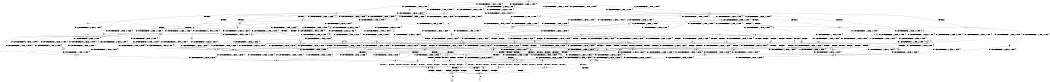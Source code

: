 digraph BCG {
size = "7, 10.5";
center = TRUE;
node [shape = circle];
0 [peripheries = 2];
0 -> 1 [label = "EX !0 !ATOMIC_EXCH_BRANCH (1, +0, FALSE, +0, 1, TRUE) !{}"];
0 -> 2 [label = "EX !2 !ATOMIC_EXCH_BRANCH (2, +1, TRUE, +0, 2, TRUE) !{}"];
0 -> 3 [label = "EX !1 !ATOMIC_EXCH_BRANCH (1, +1, TRUE, +0, 2, TRUE) !{}"];
0 -> 4 [label = "EX !0 !ATOMIC_EXCH_BRANCH (1, +0, FALSE, +0, 1, TRUE) !{}"];
0 -> 5 [label = "EX !2 !ATOMIC_EXCH_BRANCH (2, +1, TRUE, +0, 2, TRUE) !{}"];
0 -> 6 [label = "EX !1 !ATOMIC_EXCH_BRANCH (1, +1, TRUE, +0, 2, TRUE) !{}"];
1 -> 7 [label = "EX !2 !ATOMIC_EXCH_BRANCH (2, +1, TRUE, +0, 2, TRUE) !{}"];
2 -> 8 [label = "EX !0 !ATOMIC_EXCH_BRANCH (1, +0, FALSE, +0, 1, TRUE) !{}"];
3 -> 9 [label = "EX !0 !ATOMIC_EXCH_BRANCH (1, +0, FALSE, +0, 1, FALSE) !{}"];
4 -> 1 [label = "EX !0 !ATOMIC_EXCH_BRANCH (1, +0, FALSE, +0, 1, TRUE) !{}"];
4 -> 7 [label = "EX !2 !ATOMIC_EXCH_BRANCH (2, +1, TRUE, +0, 2, TRUE) !{}"];
4 -> 10 [label = "EX !1 !ATOMIC_EXCH_BRANCH (1, +1, TRUE, +0, 2, TRUE) !{}"];
4 -> 4 [label = "EX !0 !ATOMIC_EXCH_BRANCH (1, +0, FALSE, +0, 1, TRUE) !{}"];
4 -> 11 [label = "EX !2 !ATOMIC_EXCH_BRANCH (2, +1, TRUE, +0, 2, TRUE) !{}"];
4 -> 12 [label = "EX !1 !ATOMIC_EXCH_BRANCH (1, +1, TRUE, +0, 2, TRUE) !{}"];
5 -> 8 [label = "EX !0 !ATOMIC_EXCH_BRANCH (1, +0, FALSE, +0, 1, TRUE) !{}"];
5 -> 13 [label = "EX !1 !ATOMIC_EXCH_BRANCH (1, +1, TRUE, +0, 2, TRUE) !{}"];
5 -> 14 [label = "TERMINATE !2"];
5 -> 15 [label = "EX !0 !ATOMIC_EXCH_BRANCH (1, +0, FALSE, +0, 1, TRUE) !{}"];
5 -> 16 [label = "EX !1 !ATOMIC_EXCH_BRANCH (1, +1, TRUE, +0, 2, TRUE) !{}"];
5 -> 17 [label = "TERMINATE !2"];
6 -> 9 [label = "EX !0 !ATOMIC_EXCH_BRANCH (1, +0, FALSE, +0, 1, FALSE) !{}"];
6 -> 18 [label = "EX !2 !ATOMIC_EXCH_BRANCH (2, +1, TRUE, +0, 2, TRUE) !{}"];
6 -> 19 [label = "TERMINATE !1"];
6 -> 20 [label = "EX !0 !ATOMIC_EXCH_BRANCH (1, +0, FALSE, +0, 1, FALSE) !{}"];
6 -> 21 [label = "EX !2 !ATOMIC_EXCH_BRANCH (2, +1, TRUE, +0, 2, TRUE) !{}"];
6 -> 22 [label = "TERMINATE !1"];
7 -> 8 [label = "EX !0 !ATOMIC_EXCH_BRANCH (1, +0, FALSE, +0, 1, TRUE) !{}"];
8 -> 23 [label = "EX !1 !ATOMIC_EXCH_BRANCH (1, +1, TRUE, +0, 2, TRUE) !{}"];
9 -> 24 [label = "EX !0 !ATOMIC_EXCH_BRANCH (2, +0, FALSE, +0, 2, TRUE) !{}"];
10 -> 9 [label = "EX !0 !ATOMIC_EXCH_BRANCH (1, +0, FALSE, +0, 1, FALSE) !{}"];
11 -> 8 [label = "EX !0 !ATOMIC_EXCH_BRANCH (1, +0, FALSE, +0, 1, TRUE) !{}"];
11 -> 23 [label = "EX !1 !ATOMIC_EXCH_BRANCH (1, +1, TRUE, +0, 2, TRUE) !{}"];
11 -> 25 [label = "TERMINATE !2"];
11 -> 15 [label = "EX !0 !ATOMIC_EXCH_BRANCH (1, +0, FALSE, +0, 1, TRUE) !{}"];
11 -> 26 [label = "EX !1 !ATOMIC_EXCH_BRANCH (1, +1, TRUE, +0, 2, TRUE) !{}"];
11 -> 27 [label = "TERMINATE !2"];
12 -> 9 [label = "EX !0 !ATOMIC_EXCH_BRANCH (1, +0, FALSE, +0, 1, FALSE) !{}"];
12 -> 28 [label = "EX !2 !ATOMIC_EXCH_BRANCH (2, +1, TRUE, +0, 2, TRUE) !{}"];
12 -> 29 [label = "TERMINATE !1"];
12 -> 20 [label = "EX !0 !ATOMIC_EXCH_BRANCH (1, +0, FALSE, +0, 1, FALSE) !{}"];
12 -> 30 [label = "EX !2 !ATOMIC_EXCH_BRANCH (2, +1, TRUE, +0, 2, TRUE) !{}"];
12 -> 31 [label = "TERMINATE !1"];
13 -> 32 [label = "EX !0 !ATOMIC_EXCH_BRANCH (1, +0, FALSE, +0, 1, FALSE) !{}"];
14 -> 33 [label = "EX !0 !ATOMIC_EXCH_BRANCH (1, +0, FALSE, +0, 1, TRUE) !{}"];
15 -> 8 [label = "EX !0 !ATOMIC_EXCH_BRANCH (1, +0, FALSE, +0, 1, TRUE) !{}"];
15 -> 23 [label = "EX !1 !ATOMIC_EXCH_BRANCH (1, +1, TRUE, +0, 2, TRUE) !{}"];
15 -> 25 [label = "TERMINATE !2"];
15 -> 15 [label = "EX !0 !ATOMIC_EXCH_BRANCH (1, +0, FALSE, +0, 1, TRUE) !{}"];
15 -> 26 [label = "EX !1 !ATOMIC_EXCH_BRANCH (1, +1, TRUE, +0, 2, TRUE) !{}"];
15 -> 27 [label = "TERMINATE !2"];
16 -> 32 [label = "EX !0 !ATOMIC_EXCH_BRANCH (1, +0, FALSE, +0, 1, FALSE) !{}"];
16 -> 34 [label = "TERMINATE !2"];
16 -> 35 [label = "TERMINATE !1"];
16 -> 36 [label = "EX !0 !ATOMIC_EXCH_BRANCH (1, +0, FALSE, +0, 1, FALSE) !{}"];
16 -> 37 [label = "TERMINATE !2"];
16 -> 38 [label = "TERMINATE !1"];
17 -> 33 [label = "EX !0 !ATOMIC_EXCH_BRANCH (1, +0, FALSE, +0, 1, TRUE) !{}"];
17 -> 39 [label = "EX !1 !ATOMIC_EXCH_BRANCH (1, +1, TRUE, +0, 2, TRUE) !{}"];
17 -> 40 [label = "EX !0 !ATOMIC_EXCH_BRANCH (1, +0, FALSE, +0, 1, TRUE) !{}"];
17 -> 41 [label = "EX !1 !ATOMIC_EXCH_BRANCH (1, +1, TRUE, +0, 2, TRUE) !{}"];
18 -> 32 [label = "EX !0 !ATOMIC_EXCH_BRANCH (1, +0, FALSE, +0, 1, FALSE) !{}"];
19 -> 42 [label = "EX !0 !ATOMIC_EXCH_BRANCH (1, +0, FALSE, +0, 1, FALSE) !{}"];
20 -> 24 [label = "EX !0 !ATOMIC_EXCH_BRANCH (2, +0, FALSE, +0, 2, TRUE) !{}"];
20 -> 43 [label = "EX !2 !ATOMIC_EXCH_BRANCH (2, +1, TRUE, +0, 2, TRUE) !{}"];
20 -> 44 [label = "TERMINATE !1"];
20 -> 45 [label = "EX !0 !ATOMIC_EXCH_BRANCH (2, +0, FALSE, +0, 2, TRUE) !{}"];
20 -> 46 [label = "EX !2 !ATOMIC_EXCH_BRANCH (2, +1, TRUE, +0, 2, TRUE) !{}"];
20 -> 47 [label = "TERMINATE !1"];
21 -> 32 [label = "EX !0 !ATOMIC_EXCH_BRANCH (1, +0, FALSE, +0, 1, FALSE) !{}"];
21 -> 34 [label = "TERMINATE !2"];
21 -> 35 [label = "TERMINATE !1"];
21 -> 36 [label = "EX !0 !ATOMIC_EXCH_BRANCH (1, +0, FALSE, +0, 1, FALSE) !{}"];
21 -> 37 [label = "TERMINATE !2"];
21 -> 38 [label = "TERMINATE !1"];
22 -> 42 [label = "EX !0 !ATOMIC_EXCH_BRANCH (1, +0, FALSE, +0, 1, FALSE) !{}"];
22 -> 48 [label = "EX !2 !ATOMIC_EXCH_BRANCH (2, +1, TRUE, +0, 2, TRUE) !{}"];
22 -> 49 [label = "EX !0 !ATOMIC_EXCH_BRANCH (1, +0, FALSE, +0, 1, FALSE) !{}"];
22 -> 50 [label = "EX !2 !ATOMIC_EXCH_BRANCH (2, +1, TRUE, +0, 2, TRUE) !{}"];
23 -> 32 [label = "EX !0 !ATOMIC_EXCH_BRANCH (1, +0, FALSE, +0, 1, FALSE) !{}"];
24 -> 43 [label = "EX !2 !ATOMIC_EXCH_BRANCH (2, +1, TRUE, +0, 2, TRUE) !{}"];
25 -> 51 [label = "EX !1 !ATOMIC_EXCH_BRANCH (1, +1, TRUE, +0, 2, TRUE) !{}"];
26 -> 32 [label = "EX !0 !ATOMIC_EXCH_BRANCH (1, +0, FALSE, +0, 1, FALSE) !{}"];
26 -> 52 [label = "TERMINATE !2"];
26 -> 53 [label = "TERMINATE !1"];
26 -> 36 [label = "EX !0 !ATOMIC_EXCH_BRANCH (1, +0, FALSE, +0, 1, FALSE) !{}"];
26 -> 54 [label = "TERMINATE !2"];
26 -> 55 [label = "TERMINATE !1"];
27 -> 51 [label = "EX !1 !ATOMIC_EXCH_BRANCH (1, +1, TRUE, +0, 2, TRUE) !{}"];
27 -> 33 [label = "EX !0 !ATOMIC_EXCH_BRANCH (1, +0, FALSE, +0, 1, TRUE) !{}"];
27 -> 56 [label = "EX !1 !ATOMIC_EXCH_BRANCH (1, +1, TRUE, +0, 2, TRUE) !{}"];
27 -> 40 [label = "EX !0 !ATOMIC_EXCH_BRANCH (1, +0, FALSE, +0, 1, TRUE) !{}"];
28 -> 32 [label = "EX !0 !ATOMIC_EXCH_BRANCH (1, +0, FALSE, +0, 1, FALSE) !{}"];
29 -> 57 [label = "EX !2 !ATOMIC_EXCH_BRANCH (2, +1, TRUE, +0, 2, TRUE) !{}"];
30 -> 32 [label = "EX !0 !ATOMIC_EXCH_BRANCH (1, +0, FALSE, +0, 1, FALSE) !{}"];
30 -> 52 [label = "TERMINATE !2"];
30 -> 53 [label = "TERMINATE !1"];
30 -> 36 [label = "EX !0 !ATOMIC_EXCH_BRANCH (1, +0, FALSE, +0, 1, FALSE) !{}"];
30 -> 54 [label = "TERMINATE !2"];
30 -> 55 [label = "TERMINATE !1"];
31 -> 57 [label = "EX !2 !ATOMIC_EXCH_BRANCH (2, +1, TRUE, +0, 2, TRUE) !{}"];
31 -> 42 [label = "EX !0 !ATOMIC_EXCH_BRANCH (1, +0, FALSE, +0, 1, FALSE) !{}"];
31 -> 58 [label = "EX !2 !ATOMIC_EXCH_BRANCH (2, +1, TRUE, +0, 2, TRUE) !{}"];
31 -> 49 [label = "EX !0 !ATOMIC_EXCH_BRANCH (1, +0, FALSE, +0, 1, FALSE) !{}"];
32 -> 59 [label = "EX !0 !ATOMIC_EXCH_BRANCH (2, +0, FALSE, +0, 2, FALSE) !{}"];
33 -> 51 [label = "EX !1 !ATOMIC_EXCH_BRANCH (1, +1, TRUE, +0, 2, TRUE) !{}"];
34 -> 60 [label = "EX !0 !ATOMIC_EXCH_BRANCH (1, +0, FALSE, +0, 1, FALSE) !{}"];
35 -> 61 [label = "EX !0 !ATOMIC_EXCH_BRANCH (1, +0, FALSE, +0, 1, FALSE) !{}"];
36 -> 59 [label = "EX !0 !ATOMIC_EXCH_BRANCH (2, +0, FALSE, +0, 2, FALSE) !{}"];
36 -> 62 [label = "TERMINATE !2"];
36 -> 63 [label = "TERMINATE !1"];
36 -> 64 [label = "EX !0 !ATOMIC_EXCH_BRANCH (2, +0, FALSE, +0, 2, FALSE) !{}"];
36 -> 65 [label = "TERMINATE !2"];
36 -> 66 [label = "TERMINATE !1"];
37 -> 60 [label = "EX !0 !ATOMIC_EXCH_BRANCH (1, +0, FALSE, +0, 1, FALSE) !{}"];
37 -> 67 [label = "TERMINATE !1"];
37 -> 68 [label = "EX !0 !ATOMIC_EXCH_BRANCH (1, +0, FALSE, +0, 1, FALSE) !{}"];
37 -> 69 [label = "TERMINATE !1"];
38 -> 61 [label = "EX !0 !ATOMIC_EXCH_BRANCH (1, +0, FALSE, +0, 1, FALSE) !{}"];
38 -> 67 [label = "TERMINATE !2"];
38 -> 70 [label = "EX !0 !ATOMIC_EXCH_BRANCH (1, +0, FALSE, +0, 1, FALSE) !{}"];
38 -> 69 [label = "TERMINATE !2"];
39 -> 60 [label = "EX !0 !ATOMIC_EXCH_BRANCH (1, +0, FALSE, +0, 1, FALSE) !{}"];
40 -> 33 [label = "EX !0 !ATOMIC_EXCH_BRANCH (1, +0, FALSE, +0, 1, TRUE) !{}"];
40 -> 51 [label = "EX !1 !ATOMIC_EXCH_BRANCH (1, +1, TRUE, +0, 2, TRUE) !{}"];
40 -> 40 [label = "EX !0 !ATOMIC_EXCH_BRANCH (1, +0, FALSE, +0, 1, TRUE) !{}"];
40 -> 56 [label = "EX !1 !ATOMIC_EXCH_BRANCH (1, +1, TRUE, +0, 2, TRUE) !{}"];
41 -> 60 [label = "EX !0 !ATOMIC_EXCH_BRANCH (1, +0, FALSE, +0, 1, FALSE) !{}"];
41 -> 67 [label = "TERMINATE !1"];
41 -> 68 [label = "EX !0 !ATOMIC_EXCH_BRANCH (1, +0, FALSE, +0, 1, FALSE) !{}"];
41 -> 69 [label = "TERMINATE !1"];
42 -> 71 [label = "EX !0 !ATOMIC_EXCH_BRANCH (2, +0, FALSE, +0, 2, TRUE) !{}"];
43 -> 59 [label = "EX !0 !ATOMIC_EXCH_BRANCH (2, +0, FALSE, +0, 2, FALSE) !{}"];
44 -> 72 [label = "EX !2 !ATOMIC_EXCH_BRANCH (2, +1, TRUE, +0, 2, TRUE) !{}"];
45 -> 24 [label = "EX !0 !ATOMIC_EXCH_BRANCH (2, +0, FALSE, +0, 2, TRUE) !{}"];
45 -> 43 [label = "EX !2 !ATOMIC_EXCH_BRANCH (2, +1, TRUE, +0, 2, TRUE) !{}"];
45 -> 44 [label = "TERMINATE !1"];
45 -> 45 [label = "EX !0 !ATOMIC_EXCH_BRANCH (2, +0, FALSE, +0, 2, TRUE) !{}"];
45 -> 46 [label = "EX !2 !ATOMIC_EXCH_BRANCH (2, +1, TRUE, +0, 2, TRUE) !{}"];
45 -> 47 [label = "TERMINATE !1"];
46 -> 59 [label = "EX !0 !ATOMIC_EXCH_BRANCH (2, +0, FALSE, +0, 2, FALSE) !{}"];
46 -> 62 [label = "TERMINATE !2"];
46 -> 63 [label = "TERMINATE !1"];
46 -> 64 [label = "EX !0 !ATOMIC_EXCH_BRANCH (2, +0, FALSE, +0, 2, FALSE) !{}"];
46 -> 65 [label = "TERMINATE !2"];
46 -> 66 [label = "TERMINATE !1"];
47 -> 72 [label = "EX !2 !ATOMIC_EXCH_BRANCH (2, +1, TRUE, +0, 2, TRUE) !{}"];
47 -> 71 [label = "EX !0 !ATOMIC_EXCH_BRANCH (2, +0, FALSE, +0, 2, TRUE) !{}"];
47 -> 73 [label = "EX !2 !ATOMIC_EXCH_BRANCH (2, +1, TRUE, +0, 2, TRUE) !{}"];
47 -> 74 [label = "EX !0 !ATOMIC_EXCH_BRANCH (2, +0, FALSE, +0, 2, TRUE) !{}"];
48 -> 61 [label = "EX !0 !ATOMIC_EXCH_BRANCH (1, +0, FALSE, +0, 1, FALSE) !{}"];
49 -> 71 [label = "EX !0 !ATOMIC_EXCH_BRANCH (2, +0, FALSE, +0, 2, TRUE) !{}"];
49 -> 72 [label = "EX !2 !ATOMIC_EXCH_BRANCH (2, +1, TRUE, +0, 2, TRUE) !{}"];
49 -> 74 [label = "EX !0 !ATOMIC_EXCH_BRANCH (2, +0, FALSE, +0, 2, TRUE) !{}"];
49 -> 73 [label = "EX !2 !ATOMIC_EXCH_BRANCH (2, +1, TRUE, +0, 2, TRUE) !{}"];
50 -> 61 [label = "EX !0 !ATOMIC_EXCH_BRANCH (1, +0, FALSE, +0, 1, FALSE) !{}"];
50 -> 67 [label = "TERMINATE !2"];
50 -> 70 [label = "EX !0 !ATOMIC_EXCH_BRANCH (1, +0, FALSE, +0, 1, FALSE) !{}"];
50 -> 69 [label = "TERMINATE !2"];
51 -> 60 [label = "EX !0 !ATOMIC_EXCH_BRANCH (1, +0, FALSE, +0, 1, FALSE) !{}"];
52 -> 75 [label = "TERMINATE !1"];
53 -> 75 [label = "TERMINATE !2"];
54 -> 75 [label = "TERMINATE !1"];
54 -> 60 [label = "EX !0 !ATOMIC_EXCH_BRANCH (1, +0, FALSE, +0, 1, FALSE) !{}"];
54 -> 76 [label = "TERMINATE !1"];
54 -> 68 [label = "EX !0 !ATOMIC_EXCH_BRANCH (1, +0, FALSE, +0, 1, FALSE) !{}"];
55 -> 75 [label = "TERMINATE !2"];
55 -> 61 [label = "EX !0 !ATOMIC_EXCH_BRANCH (1, +0, FALSE, +0, 1, FALSE) !{}"];
55 -> 76 [label = "TERMINATE !2"];
55 -> 70 [label = "EX !0 !ATOMIC_EXCH_BRANCH (1, +0, FALSE, +0, 1, FALSE) !{}"];
56 -> 60 [label = "EX !0 !ATOMIC_EXCH_BRANCH (1, +0, FALSE, +0, 1, FALSE) !{}"];
56 -> 75 [label = "TERMINATE !1"];
56 -> 68 [label = "EX !0 !ATOMIC_EXCH_BRANCH (1, +0, FALSE, +0, 1, FALSE) !{}"];
56 -> 76 [label = "TERMINATE !1"];
57 -> 61 [label = "EX !0 !ATOMIC_EXCH_BRANCH (1, +0, FALSE, +0, 1, FALSE) !{}"];
58 -> 61 [label = "EX !0 !ATOMIC_EXCH_BRANCH (1, +0, FALSE, +0, 1, FALSE) !{}"];
58 -> 75 [label = "TERMINATE !2"];
58 -> 70 [label = "EX !0 !ATOMIC_EXCH_BRANCH (1, +0, FALSE, +0, 1, FALSE) !{}"];
58 -> 76 [label = "TERMINATE !2"];
59 -> 77 [label = "TERMINATE !0"];
60 -> 78 [label = "EX !0 !ATOMIC_EXCH_BRANCH (2, +0, FALSE, +0, 2, FALSE) !{}"];
61 -> 79 [label = "EX !0 !ATOMIC_EXCH_BRANCH (2, +0, FALSE, +0, 2, FALSE) !{}"];
62 -> 80 [label = "TERMINATE !1"];
63 -> 80 [label = "TERMINATE !2"];
64 -> 77 [label = "TERMINATE !0"];
64 -> 81 [label = "TERMINATE !2"];
64 -> 82 [label = "TERMINATE !1"];
64 -> 83 [label = "TERMINATE !0"];
64 -> 84 [label = "TERMINATE !2"];
64 -> 85 [label = "TERMINATE !1"];
65 -> 80 [label = "TERMINATE !1"];
65 -> 78 [label = "EX !0 !ATOMIC_EXCH_BRANCH (2, +0, FALSE, +0, 2, FALSE) !{}"];
65 -> 86 [label = "TERMINATE !1"];
65 -> 87 [label = "EX !0 !ATOMIC_EXCH_BRANCH (2, +0, FALSE, +0, 2, FALSE) !{}"];
66 -> 80 [label = "TERMINATE !2"];
66 -> 79 [label = "EX !0 !ATOMIC_EXCH_BRANCH (2, +0, FALSE, +0, 2, FALSE) !{}"];
66 -> 86 [label = "TERMINATE !2"];
66 -> 88 [label = "EX !0 !ATOMIC_EXCH_BRANCH (2, +0, FALSE, +0, 2, FALSE) !{}"];
67 -> 89 [label = "EX !0 !ATOMIC_EXCH_BRANCH (1, +0, FALSE, +0, 1, FALSE) !{}"];
68 -> 78 [label = "EX !0 !ATOMIC_EXCH_BRANCH (2, +0, FALSE, +0, 2, FALSE) !{}"];
68 -> 80 [label = "TERMINATE !1"];
68 -> 87 [label = "EX !0 !ATOMIC_EXCH_BRANCH (2, +0, FALSE, +0, 2, FALSE) !{}"];
68 -> 86 [label = "TERMINATE !1"];
69 -> 89 [label = "EX !0 !ATOMIC_EXCH_BRANCH (1, +0, FALSE, +0, 1, FALSE) !{}"];
69 -> 90 [label = "EX !0 !ATOMIC_EXCH_BRANCH (1, +0, FALSE, +0, 1, FALSE) !{}"];
70 -> 79 [label = "EX !0 !ATOMIC_EXCH_BRANCH (2, +0, FALSE, +0, 2, FALSE) !{}"];
70 -> 80 [label = "TERMINATE !2"];
70 -> 88 [label = "EX !0 !ATOMIC_EXCH_BRANCH (2, +0, FALSE, +0, 2, FALSE) !{}"];
70 -> 86 [label = "TERMINATE !2"];
71 -> 72 [label = "EX !2 !ATOMIC_EXCH_BRANCH (2, +1, TRUE, +0, 2, TRUE) !{}"];
72 -> 79 [label = "EX !0 !ATOMIC_EXCH_BRANCH (2, +0, FALSE, +0, 2, FALSE) !{}"];
73 -> 79 [label = "EX !0 !ATOMIC_EXCH_BRANCH (2, +0, FALSE, +0, 2, FALSE) !{}"];
73 -> 80 [label = "TERMINATE !2"];
73 -> 88 [label = "EX !0 !ATOMIC_EXCH_BRANCH (2, +0, FALSE, +0, 2, FALSE) !{}"];
73 -> 86 [label = "TERMINATE !2"];
74 -> 71 [label = "EX !0 !ATOMIC_EXCH_BRANCH (2, +0, FALSE, +0, 2, TRUE) !{}"];
74 -> 72 [label = "EX !2 !ATOMIC_EXCH_BRANCH (2, +1, TRUE, +0, 2, TRUE) !{}"];
74 -> 74 [label = "EX !0 !ATOMIC_EXCH_BRANCH (2, +0, FALSE, +0, 2, TRUE) !{}"];
74 -> 73 [label = "EX !2 !ATOMIC_EXCH_BRANCH (2, +1, TRUE, +0, 2, TRUE) !{}"];
75 -> 89 [label = "EX !0 !ATOMIC_EXCH_BRANCH (1, +0, FALSE, +0, 1, FALSE) !{}"];
76 -> 89 [label = "EX !0 !ATOMIC_EXCH_BRANCH (1, +0, FALSE, +0, 1, FALSE) !{}"];
76 -> 90 [label = "EX !0 !ATOMIC_EXCH_BRANCH (1, +0, FALSE, +0, 1, FALSE) !{}"];
77 -> 91 [label = "TERMINATE !2"];
78 -> 91 [label = "TERMINATE !0"];
79 -> 92 [label = "TERMINATE !0"];
80 -> 93 [label = "EX !0 !ATOMIC_EXCH_BRANCH (2, +0, FALSE, +0, 2, FALSE) !{}"];
81 -> 91 [label = "TERMINATE !0"];
82 -> 92 [label = "TERMINATE !0"];
83 -> 91 [label = "TERMINATE !2"];
83 -> 92 [label = "TERMINATE !1"];
83 -> 94 [label = "TERMINATE !2"];
83 -> 95 [label = "TERMINATE !1"];
84 -> 91 [label = "TERMINATE !0"];
84 -> 96 [label = "TERMINATE !1"];
84 -> 94 [label = "TERMINATE !0"];
84 -> 97 [label = "TERMINATE !1"];
85 -> 92 [label = "TERMINATE !0"];
85 -> 96 [label = "TERMINATE !2"];
85 -> 95 [label = "TERMINATE !0"];
85 -> 97 [label = "TERMINATE !2"];
86 -> 93 [label = "EX !0 !ATOMIC_EXCH_BRANCH (2, +0, FALSE, +0, 2, FALSE) !{}"];
86 -> 98 [label = "EX !0 !ATOMIC_EXCH_BRANCH (2, +0, FALSE, +0, 2, FALSE) !{}"];
87 -> 91 [label = "TERMINATE !0"];
87 -> 96 [label = "TERMINATE !1"];
87 -> 94 [label = "TERMINATE !0"];
87 -> 97 [label = "TERMINATE !1"];
88 -> 92 [label = "TERMINATE !0"];
88 -> 96 [label = "TERMINATE !2"];
88 -> 95 [label = "TERMINATE !0"];
88 -> 97 [label = "TERMINATE !2"];
89 -> 93 [label = "EX !0 !ATOMIC_EXCH_BRANCH (2, +0, FALSE, +0, 2, FALSE) !{}"];
90 -> 93 [label = "EX !0 !ATOMIC_EXCH_BRANCH (2, +0, FALSE, +0, 2, FALSE) !{}"];
90 -> 98 [label = "EX !0 !ATOMIC_EXCH_BRANCH (2, +0, FALSE, +0, 2, FALSE) !{}"];
91 -> 99 [label = "TERMINATE !1"];
92 -> 99 [label = "TERMINATE !2"];
93 -> 99 [label = "TERMINATE !0"];
94 -> 99 [label = "TERMINATE !1"];
94 -> 100 [label = "TERMINATE !1"];
95 -> 99 [label = "TERMINATE !2"];
95 -> 100 [label = "TERMINATE !2"];
96 -> 99 [label = "TERMINATE !0"];
97 -> 99 [label = "TERMINATE !0"];
97 -> 100 [label = "TERMINATE !0"];
98 -> 99 [label = "TERMINATE !0"];
98 -> 100 [label = "TERMINATE !0"];
99 -> 101 [label = "exit"];
100 -> 102 [label = "exit"];
}
